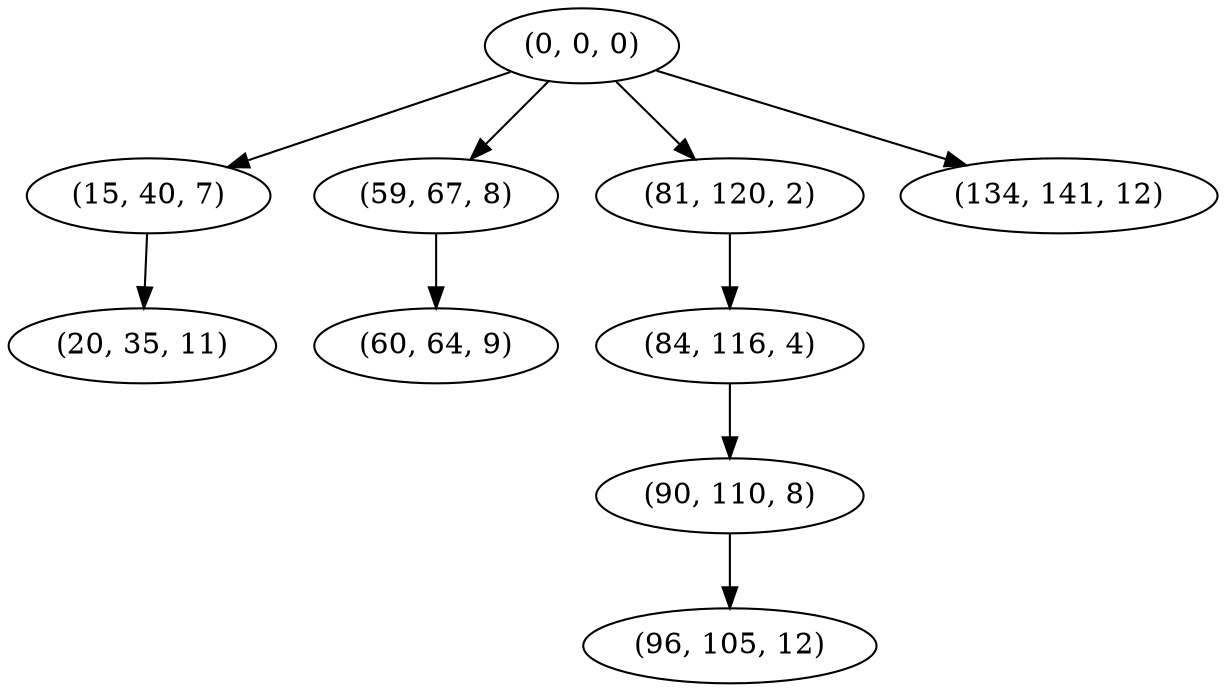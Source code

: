 digraph tree {
    "(0, 0, 0)";
    "(15, 40, 7)";
    "(20, 35, 11)";
    "(59, 67, 8)";
    "(60, 64, 9)";
    "(81, 120, 2)";
    "(84, 116, 4)";
    "(90, 110, 8)";
    "(96, 105, 12)";
    "(134, 141, 12)";
    "(0, 0, 0)" -> "(15, 40, 7)";
    "(0, 0, 0)" -> "(59, 67, 8)";
    "(0, 0, 0)" -> "(81, 120, 2)";
    "(0, 0, 0)" -> "(134, 141, 12)";
    "(15, 40, 7)" -> "(20, 35, 11)";
    "(59, 67, 8)" -> "(60, 64, 9)";
    "(81, 120, 2)" -> "(84, 116, 4)";
    "(84, 116, 4)" -> "(90, 110, 8)";
    "(90, 110, 8)" -> "(96, 105, 12)";
}
